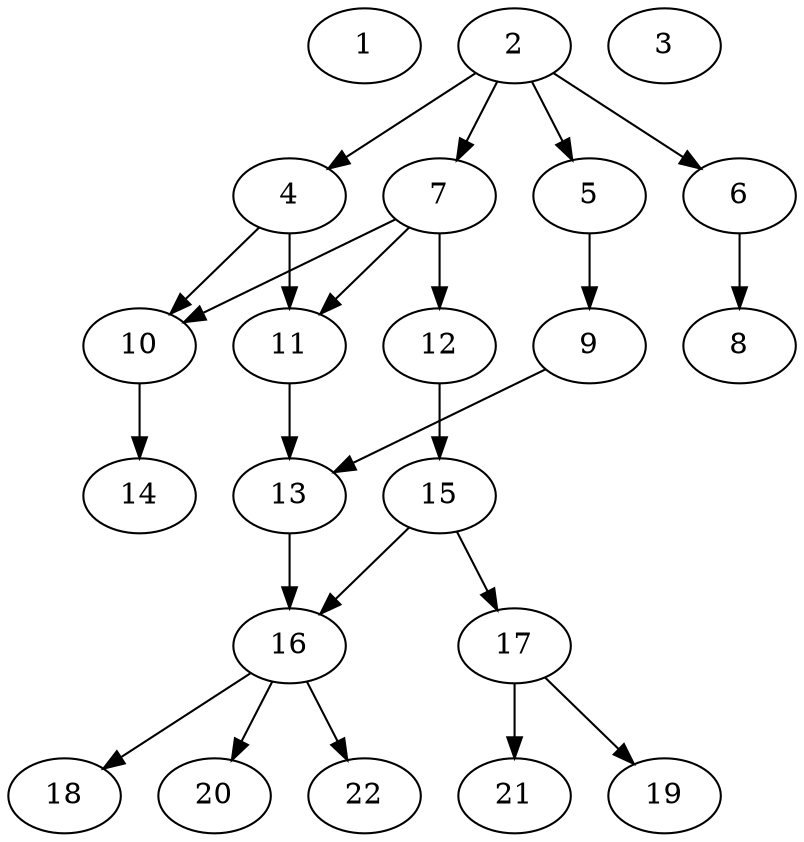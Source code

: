 // DAG (tier=2-normal, mode=compute, n=22, ccr=0.381, fat=0.508, density=0.413, regular=0.564, jump=0.131, mindata=524288, maxdata=8388608)
// DAG automatically generated by daggen at Sun Aug 24 16:33:33 2025
// /home/ermia/Project/Environments/daggen/bin/daggen --dot --ccr 0.381 --fat 0.508 --regular 0.564 --density 0.413 --jump 0.131 --mindata 524288 --maxdata 8388608 -n 22 
digraph G {
  1 [size="2168120666806175", alpha="0.03", expect_size="1084060333403087"]
  2 [size="7732583740637670", alpha="0.16", expect_size="3866291870318835"]
  2 -> 4 [size ="474000719347712"]
  2 -> 5 [size ="474000719347712"]
  2 -> 6 [size ="474000719347712"]
  2 -> 7 [size ="474000719347712"]
  3 [size="169507107843344576", alpha="0.05", expect_size="84753553921672288"]
  4 [size="147176542426873462784", alpha="0.10", expect_size="73588271213436731392"]
  4 -> 10 [size ="223005573644288"]
  4 -> 11 [size ="223005573644288"]
  5 [size="24414036722332991488", alpha="0.04", expect_size="12207018361166495744"]
  5 -> 9 [size ="67326036672512"]
  6 [size="23046829259348144", alpha="0.16", expect_size="11523414629674072"]
  6 -> 8 [size ="425852928000000"]
  7 [size="518123294091968128", alpha="0.11", expect_size="259061647045984064"]
  7 -> 10 [size ="274941870080000"]
  7 -> 11 [size ="274941870080000"]
  7 -> 12 [size ="274941870080000"]
  8 [size="23375581195350412", alpha="0.05", expect_size="11687790597675206"]
  9 [size="110700703972871264", alpha="0.04", expect_size="55350351986435632"]
  9 -> 13 [size ="56011205378048"]
  10 [size="6523959651108744", alpha="0.06", expect_size="3261979825554372"]
  10 -> 14 [size ="400192377454592"]
  11 [size="67337279291112030208", alpha="0.01", expect_size="33668639645556015104"]
  11 -> 13 [size ="132411903967232"]
  12 [size="13252652137619370", alpha="0.18", expect_size="6626326068809685"]
  12 -> 15 [size ="225608223162368"]
  13 [size="21744093861191616", alpha="0.19", expect_size="10872046930595808"]
  13 -> 16 [size ="12835987914752"]
  14 [size="2685181419122010", alpha="0.02", expect_size="1342590709561005"]
  15 [size="517110784432381376", alpha="0.17", expect_size="258555392216190688"]
  15 -> 16 [size ="425613886226432"]
  15 -> 17 [size ="425613886226432"]
  16 [size="488167665363458432", alpha="0.05", expect_size="244083832681729216"]
  16 -> 18 [size ="524328567308288"]
  16 -> 20 [size ="524328567308288"]
  16 -> 22 [size ="524328567308288"]
  17 [size="673159347785619840", alpha="0.15", expect_size="336579673892809920"]
  17 -> 19 [size ="465713714167808"]
  17 -> 21 [size ="465713714167808"]
  18 [size="125398823410050531328", alpha="0.00", expect_size="62699411705025265664"]
  19 [size="13217016048969664", alpha="0.07", expect_size="6608508024484832"]
  20 [size="104173298832637952000", alpha="0.13", expect_size="52086649416318976000"]
  21 [size="15217593115738112000", alpha="0.14", expect_size="7608796557869056000"]
  22 [size="155907116581974441984", alpha="0.10", expect_size="77953558290987220992"]
}